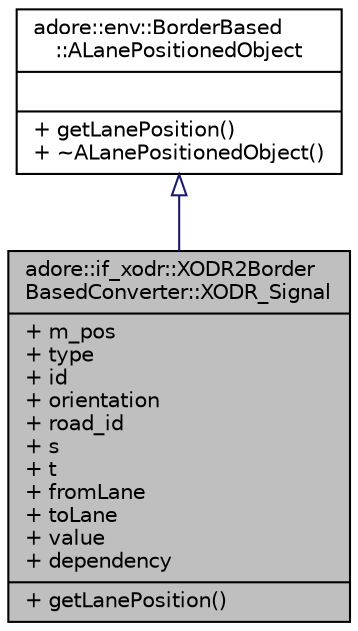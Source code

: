 digraph "adore::if_xodr::XODR2BorderBasedConverter::XODR_Signal"
{
 // LATEX_PDF_SIZE
  edge [fontname="Helvetica",fontsize="10",labelfontname="Helvetica",labelfontsize="10"];
  node [fontname="Helvetica",fontsize="10",shape=record];
  Node1 [label="{adore::if_xodr::XODR2Border\lBasedConverter::XODR_Signal\n|+ m_pos\l+ type\l+ id\l+ orientation\l+ road_id\l+ s\l+ t\l+ fromLane\l+ toLane\l+ value\l+ dependency\l|+ getLanePosition()\l}",height=0.2,width=0.4,color="black", fillcolor="grey75", style="filled", fontcolor="black",tooltip="internal signal representation for conversion"];
  Node2 -> Node1 [dir="back",color="midnightblue",fontsize="10",style="solid",arrowtail="onormal",fontname="Helvetica"];
  Node2 [label="{adore::env::BorderBased\l::ALanePositionedObject\n||+ getLanePosition()\l+ ~ALanePositionedObject()\l}",height=0.2,width=0.4,color="black", fillcolor="white", style="filled",URL="$classadore_1_1env_1_1BorderBased_1_1ALanePositionedObject.html",tooltip="Abstract class for Objects that are positioned by a connection to a certain lane."];
}
